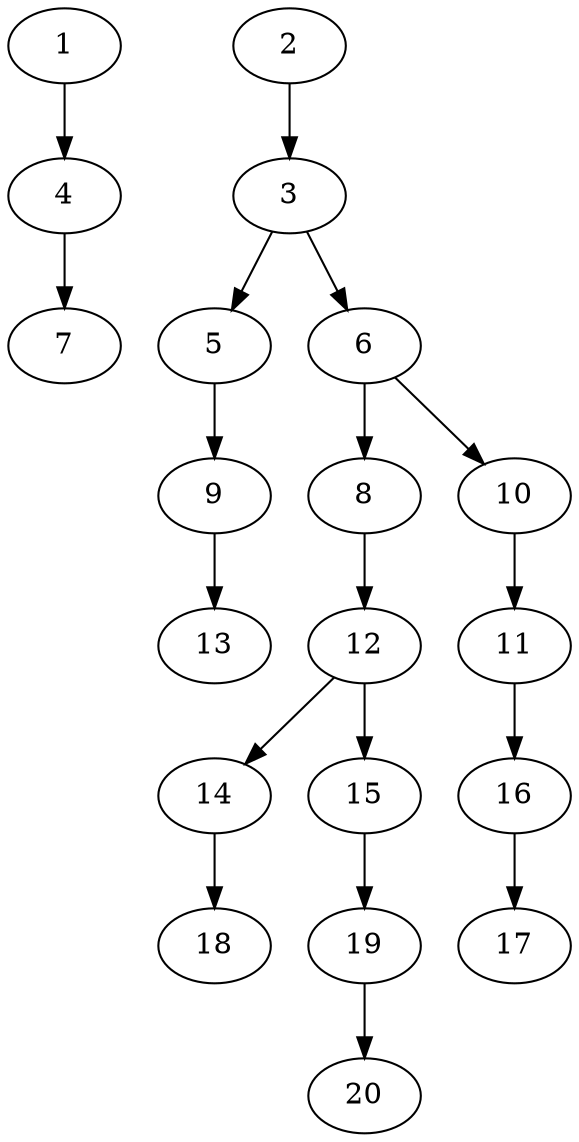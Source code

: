 // DAG (tier=1-easy, mode=compute, n=20, ccr=0.280, fat=0.373, density=0.360, regular=0.662, jump=0.010, mindata=262144, maxdata=2097152)
// DAG automatically generated by daggen at Sun Aug 24 16:33:32 2025
// /home/ermia/Project/Environments/daggen/bin/daggen --dot --ccr 0.280 --fat 0.373 --regular 0.662 --density 0.360 --jump 0.010 --mindata 262144 --maxdata 2097152 -n 20 
digraph G {
  1 [size="451614025350898", alpha="0.16", expect_size="225807012675449"]
  1 -> 4 [size ="16394729029632"]
  2 [size="12157755295670334", alpha="0.09", expect_size="6078877647835167"]
  2 -> 3 [size ="9676058001408"]
  3 [size="769147451385328", alpha="0.11", expect_size="384573725692664"]
  3 -> 5 [size ="657666867200"]
  3 -> 6 [size ="657666867200"]
  4 [size="11990229436032532", alpha="0.04", expect_size="5995114718016266"]
  4 -> 7 [size ="5947221082112"]
  5 [size="22846402314976", alpha="0.10", expect_size="11423201157488"]
  5 -> 9 [size ="907991318528"]
  6 [size="61691289148358024", alpha="0.06", expect_size="30845644574179012"]
  6 -> 8 [size ="27209297297408"]
  6 -> 10 [size ="27209297297408"]
  7 [size="87960463867299", alpha="0.20", expect_size="43980231933649"]
  8 [size="3509112240506126", alpha="0.15", expect_size="1754556120253063"]
  8 -> 12 [size ="1744293593088"]
  9 [size="170961267706560512", alpha="0.12", expect_size="85480633853280256"]
  9 -> 13 [size ="2464271040512"]
  10 [size="2525091149309358", alpha="0.07", expect_size="1262545574654679"]
  10 -> 11 [size ="6689487060992"]
  11 [size="124672286388268", alpha="0.16", expect_size="62336143194134"]
  11 -> 16 [size ="9802600153088"]
  12 [size="1326816306409011", alpha="0.18", expect_size="663408153204505"]
  12 -> 14 [size ="26757948243968"]
  12 -> 15 [size ="26757948243968"]
  13 [size="56835855757764", alpha="0.18", expect_size="28417927878882"]
  14 [size="3898714851295363072", alpha="0.18", expect_size="1949357425647681536"]
  14 -> 18 [size ="19816987492352"]
  15 [size="112829277678336", alpha="0.10", expect_size="56414638839168"]
  15 -> 19 [size ="8254927142912"]
  16 [size="44821483643598048", alpha="0.01", expect_size="22410741821799024"]
  16 -> 17 [size ="29964946636800"]
  17 [size="19954808772541592", alpha="0.16", expect_size="9977404386270796"]
  18 [size="6441168373349875712", alpha="0.07", expect_size="3220584186674937856"]
  19 [size="302462091971269", alpha="0.14", expect_size="151231045985634"]
  19 -> 20 [size ="26280670003200"]
  20 [size="5265989714707480576", alpha="0.17", expect_size="2632994857353740288"]
}